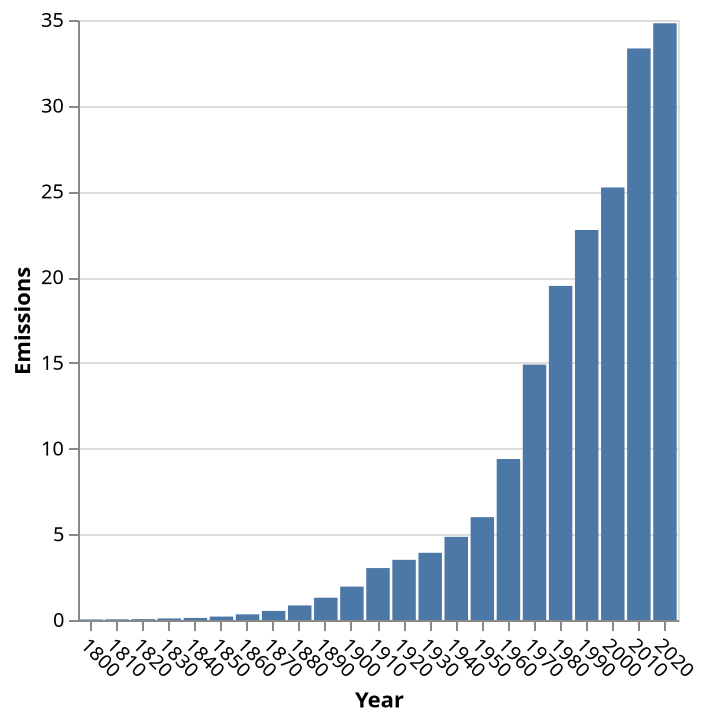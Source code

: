 {
  "$schema": "https://vega.github.io/schema/vega-lite/v5.json",
  "description": "A simple bar chart with embedded data.",
  "data": {
    "values": [
      {
        "Year": 1800.0,
        "Emissions": 0.03
      },
      {
        "Year": 1810.0,
        "Emissions": 0.04
      },
      {
        "Year": 1820.0,
        "Emissions": 0.05
      },
      {
        "Year": 1830.0,
        "Emissions": 0.09
      },
      {
        "Year": 1840.0,
        "Emissions": 0.12
      },
      {
        "Year": 1850.0,
        "Emissions": 0.2
      },
      {
        "Year": 1860.0,
        "Emissions": 0.33
      },
      {
        "Year": 1870.0,
        "Emissions": 0.53
      },
      {
        "Year": 1880.0,
        "Emissions": 0.85
      },
      {
        "Year": 1890.0,
        "Emissions": 1.3
      },
      {
        "Year": 1900.0,
        "Emissions": 1.95
      },
      {
        "Year": 1910.0,
        "Emissions": 3.03
      },
      {
        "Year": 1920.0,
        "Emissions": 3.51
      },
      {
        "Year": 1930.0,
        "Emissions": 3.92
      },
      {
        "Year": 1940.0,
        "Emissions": 4.85
      },
      {
        "Year": 1950.0,
        "Emissions": 6.0
      },
      {
        "Year": 1960.0,
        "Emissions": 9.39
      },
      {
        "Year": 1970.0,
        "Emissions": 14.9
      },
      {
        "Year": 1980.0,
        "Emissions": 19.49
      },
      {
        "Year": 1990.0,
        "Emissions": 22.75
      },
      {
        "Year": 2000.0,
        "Emissions": 25.23
      },
      {
        "Year": 2010.0,
        "Emissions": 33.34
      },
      {
        "Year": 2020.0,
        "Emissions": 34.81
      }
    ]
  },
  "height": 300,
  "width": 300,
  "mark": "bar",
  "encoding": {
    "x": {
      "field": "Year",
      "type": "nominal",
      "axis": {
        "labelAngle": 45
      }
    },
    "y": {
      "field": "Emissions",
      "type": "quantitative"
    }
  }
}
